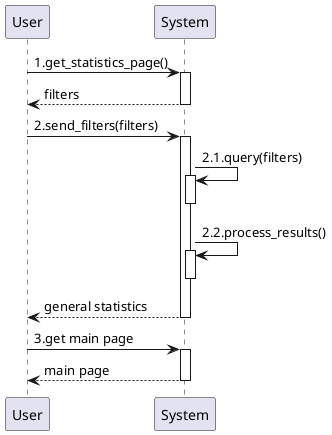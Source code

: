 @startuml general_statistics
    participant User as U
    participant System as S

    autoactivate on

    U -> S: 1.get_statistics_page()
    return filters
    U -> S: 2.send_filters(filters)
    S -> S: 2.1.query(filters)
    deactivate S
    S -> S: 2.2.process_results()
    deactivate S
    return general statistics
    U -> S: 3.get main page
    return main page
@enduml